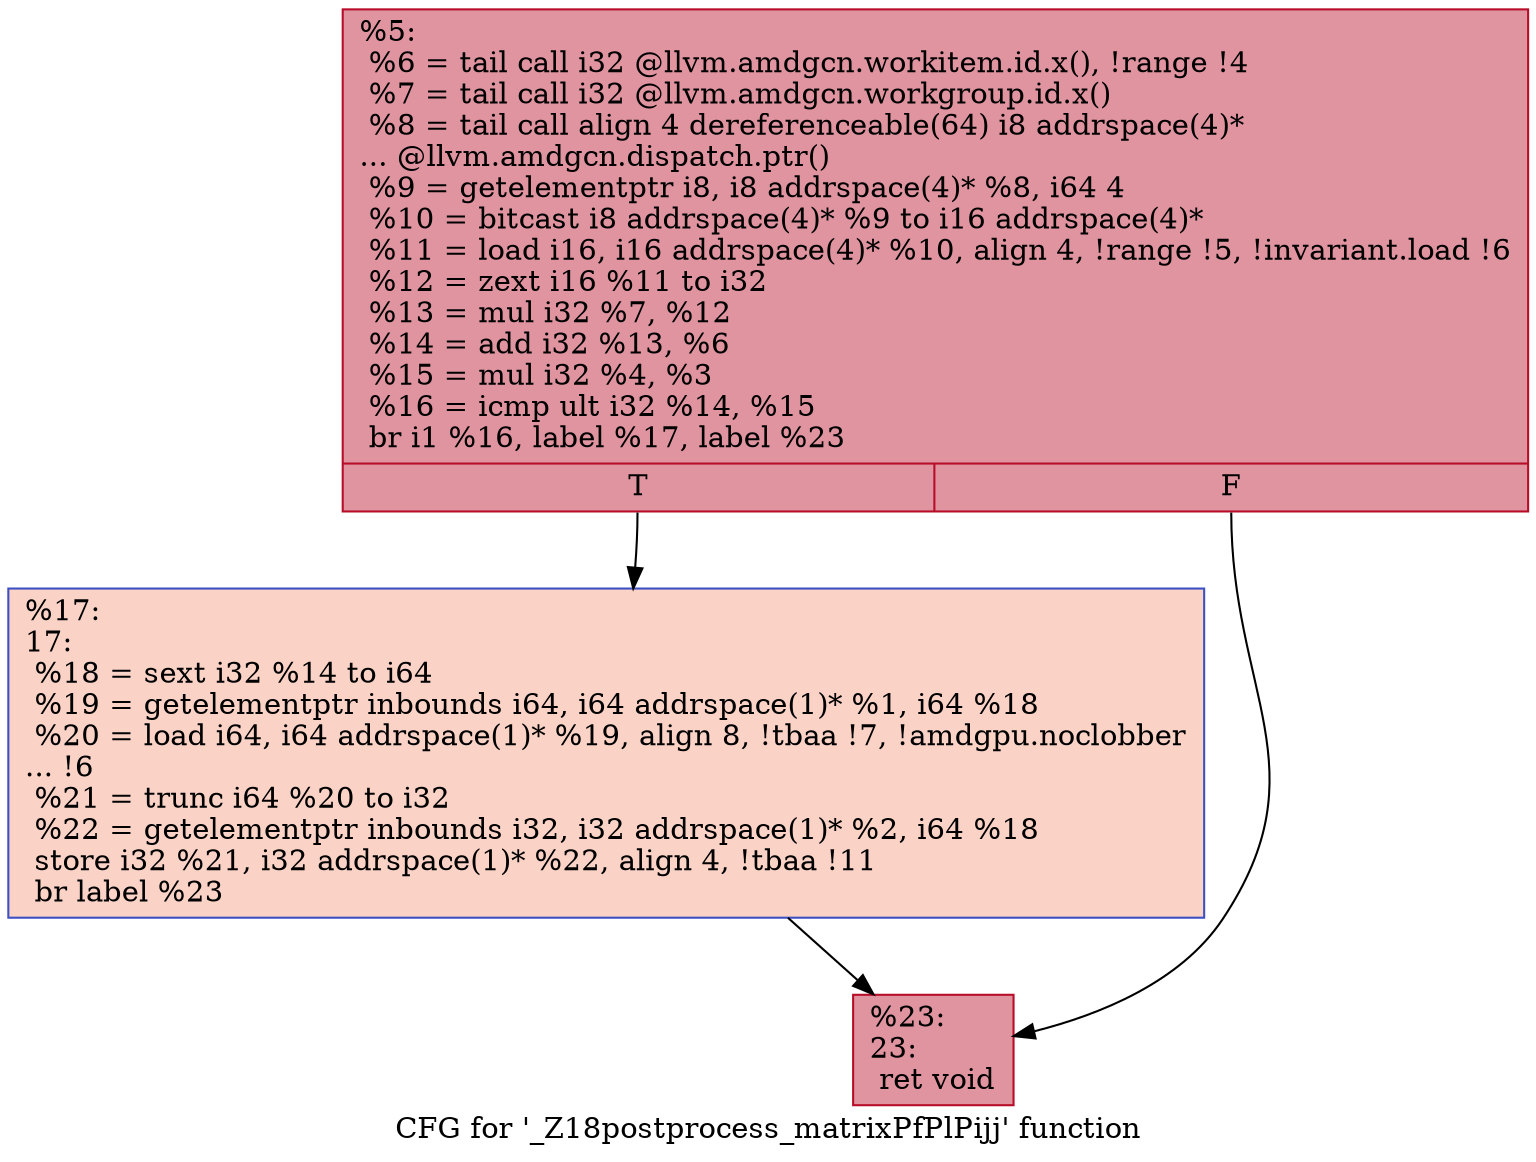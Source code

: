 digraph "CFG for '_Z18postprocess_matrixPfPlPijj' function" {
	label="CFG for '_Z18postprocess_matrixPfPlPijj' function";

	Node0x4de0180 [shape=record,color="#b70d28ff", style=filled, fillcolor="#b70d2870",label="{%5:\l  %6 = tail call i32 @llvm.amdgcn.workitem.id.x(), !range !4\l  %7 = tail call i32 @llvm.amdgcn.workgroup.id.x()\l  %8 = tail call align 4 dereferenceable(64) i8 addrspace(4)*\l... @llvm.amdgcn.dispatch.ptr()\l  %9 = getelementptr i8, i8 addrspace(4)* %8, i64 4\l  %10 = bitcast i8 addrspace(4)* %9 to i16 addrspace(4)*\l  %11 = load i16, i16 addrspace(4)* %10, align 4, !range !5, !invariant.load !6\l  %12 = zext i16 %11 to i32\l  %13 = mul i32 %7, %12\l  %14 = add i32 %13, %6\l  %15 = mul i32 %4, %3\l  %16 = icmp ult i32 %14, %15\l  br i1 %16, label %17, label %23\l|{<s0>T|<s1>F}}"];
	Node0x4de0180:s0 -> Node0x4de12b0;
	Node0x4de0180:s1 -> Node0x4de21b0;
	Node0x4de12b0 [shape=record,color="#3d50c3ff", style=filled, fillcolor="#f59c7d70",label="{%17:\l17:                                               \l  %18 = sext i32 %14 to i64\l  %19 = getelementptr inbounds i64, i64 addrspace(1)* %1, i64 %18\l  %20 = load i64, i64 addrspace(1)* %19, align 8, !tbaa !7, !amdgpu.noclobber\l... !6\l  %21 = trunc i64 %20 to i32\l  %22 = getelementptr inbounds i32, i32 addrspace(1)* %2, i64 %18\l  store i32 %21, i32 addrspace(1)* %22, align 4, !tbaa !11\l  br label %23\l}"];
	Node0x4de12b0 -> Node0x4de21b0;
	Node0x4de21b0 [shape=record,color="#b70d28ff", style=filled, fillcolor="#b70d2870",label="{%23:\l23:                                               \l  ret void\l}"];
}
